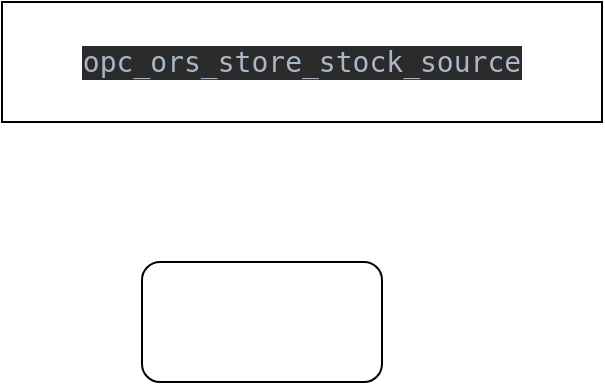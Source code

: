 <mxfile version="21.1.5" type="github">
  <diagram name="第 1 页" id="aQIf3pzCITih1KAFLERH">
    <mxGraphModel dx="2021" dy="721" grid="1" gridSize="10" guides="1" tooltips="1" connect="1" arrows="1" fold="1" page="1" pageScale="1" pageWidth="827" pageHeight="1169" math="0" shadow="0">
      <root>
        <mxCell id="0" />
        <mxCell id="1" parent="0" />
        <mxCell id="O7rBdp1T4F2WVm2Yqsw7-1" value="&lt;pre style=&quot;background-color:#2b2b2b;color:#a9b7c6;font-family:&#39;JetBrains Mono&#39;,monospace;font-size:10.5pt;&quot;&gt;&lt;pre style=&quot;border-color: var(--border-color); font-family: &amp;quot;JetBrains Mono&amp;quot;, monospace; font-size: 10.5pt;&quot;&gt;opc_ors_store_stock_source&lt;/pre&gt;&lt;/pre&gt;" style="rounded=0;whiteSpace=wrap;html=1;" vertex="1" parent="1">
          <mxGeometry x="-60" y="90" width="300" height="60" as="geometry" />
        </mxCell>
        <mxCell id="O7rBdp1T4F2WVm2Yqsw7-2" value="" style="rounded=1;whiteSpace=wrap;html=1;" vertex="1" parent="1">
          <mxGeometry x="10" y="220" width="120" height="60" as="geometry" />
        </mxCell>
      </root>
    </mxGraphModel>
  </diagram>
</mxfile>
